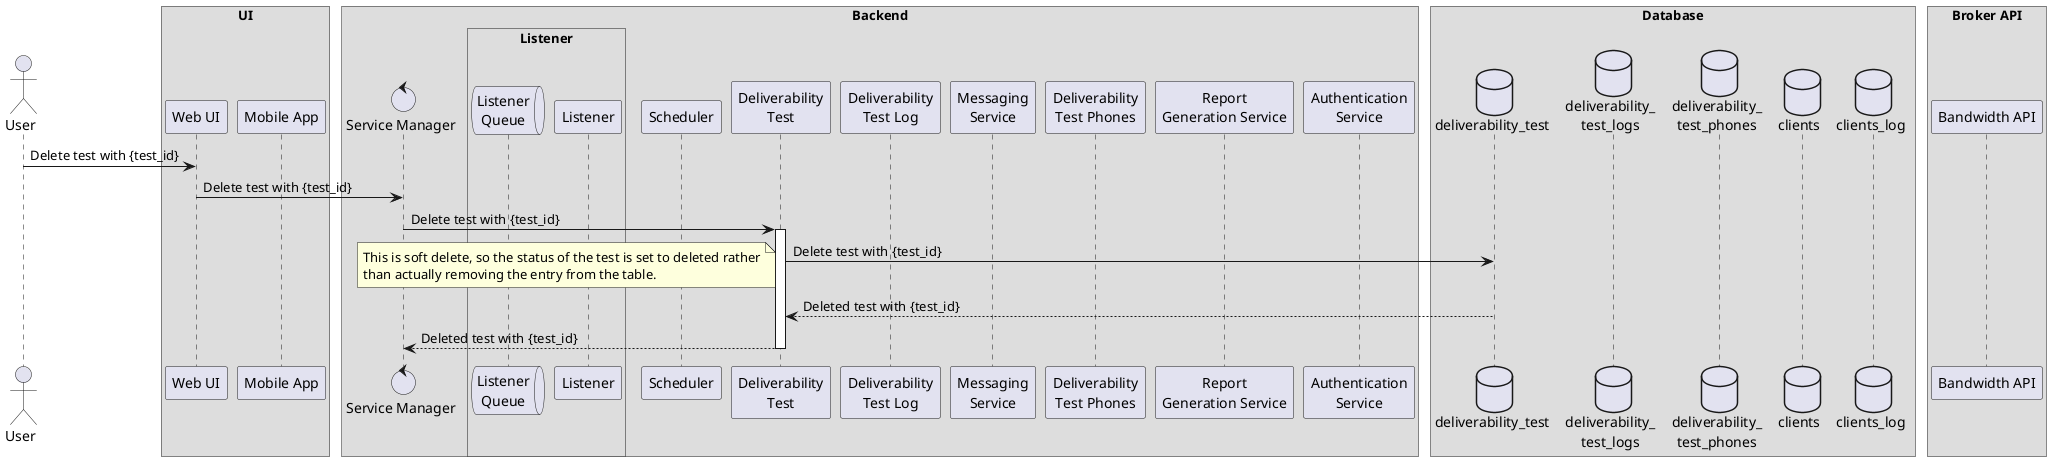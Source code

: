 @startuml
!pragma teoz true
/'Defines the protocol when user submits a scheduled test, either recurring or singleton.'/
/'author: Luvai Cutlerywala <luvaidc@gmail.com>'/

/'Define the actors and participants.'/
actor User as user

box UI
    participant "Web UI" as web_ui
    participant "Mobile App" as mobile_app
end box

box Backend
    control "Service Manager" as service_manager

    box Listener
        queue "Listener\nQueue" as listener_queue
        participant "Listener" as listener
    end box

    participant "Scheduler" as scheduler
    participant "Deliverability\nTest" as deliverability_test
    participant "Deliverability\nTest Log" as deliverability_test_log
    participant "Messaging\nService" as messenger
    participant "Deliverability\nTest Phones" as deliverability_test_phones
    participant "Report\nGeneration Service" as report_generator
    participant "Authentication\nService" as auth
end box

box Database
    database "deliverability_test" as dt
    database "deliverability_\ntest_logs" as dtl
    database "deliverability_\ntest_phones" as dtp
    database clients as clients
    database clients_log as cl
end box

box "Broker API"
    participant "Bandwidth API" as broker_api
end box

/'Defines the interactions and protocols between the microservices.'/
user -> web_ui: Delete test with {test_id}
web_ui -> service_manager: Delete test with {test_id}
service_manager -> deliverability_test: Delete test with {test_id}
activate deliverability_test
deliverability_test -> dt: Delete test with {test_id}
note left
This is soft delete, so the status of the test is set to deleted rather
than actually removing the entry from the table.
end note
dt --> deliverability_test: Deleted test with {test_id}
deliverability_test --> service_manager: Deleted test with {test_id}
deactivate deliverability_test
@enduml

